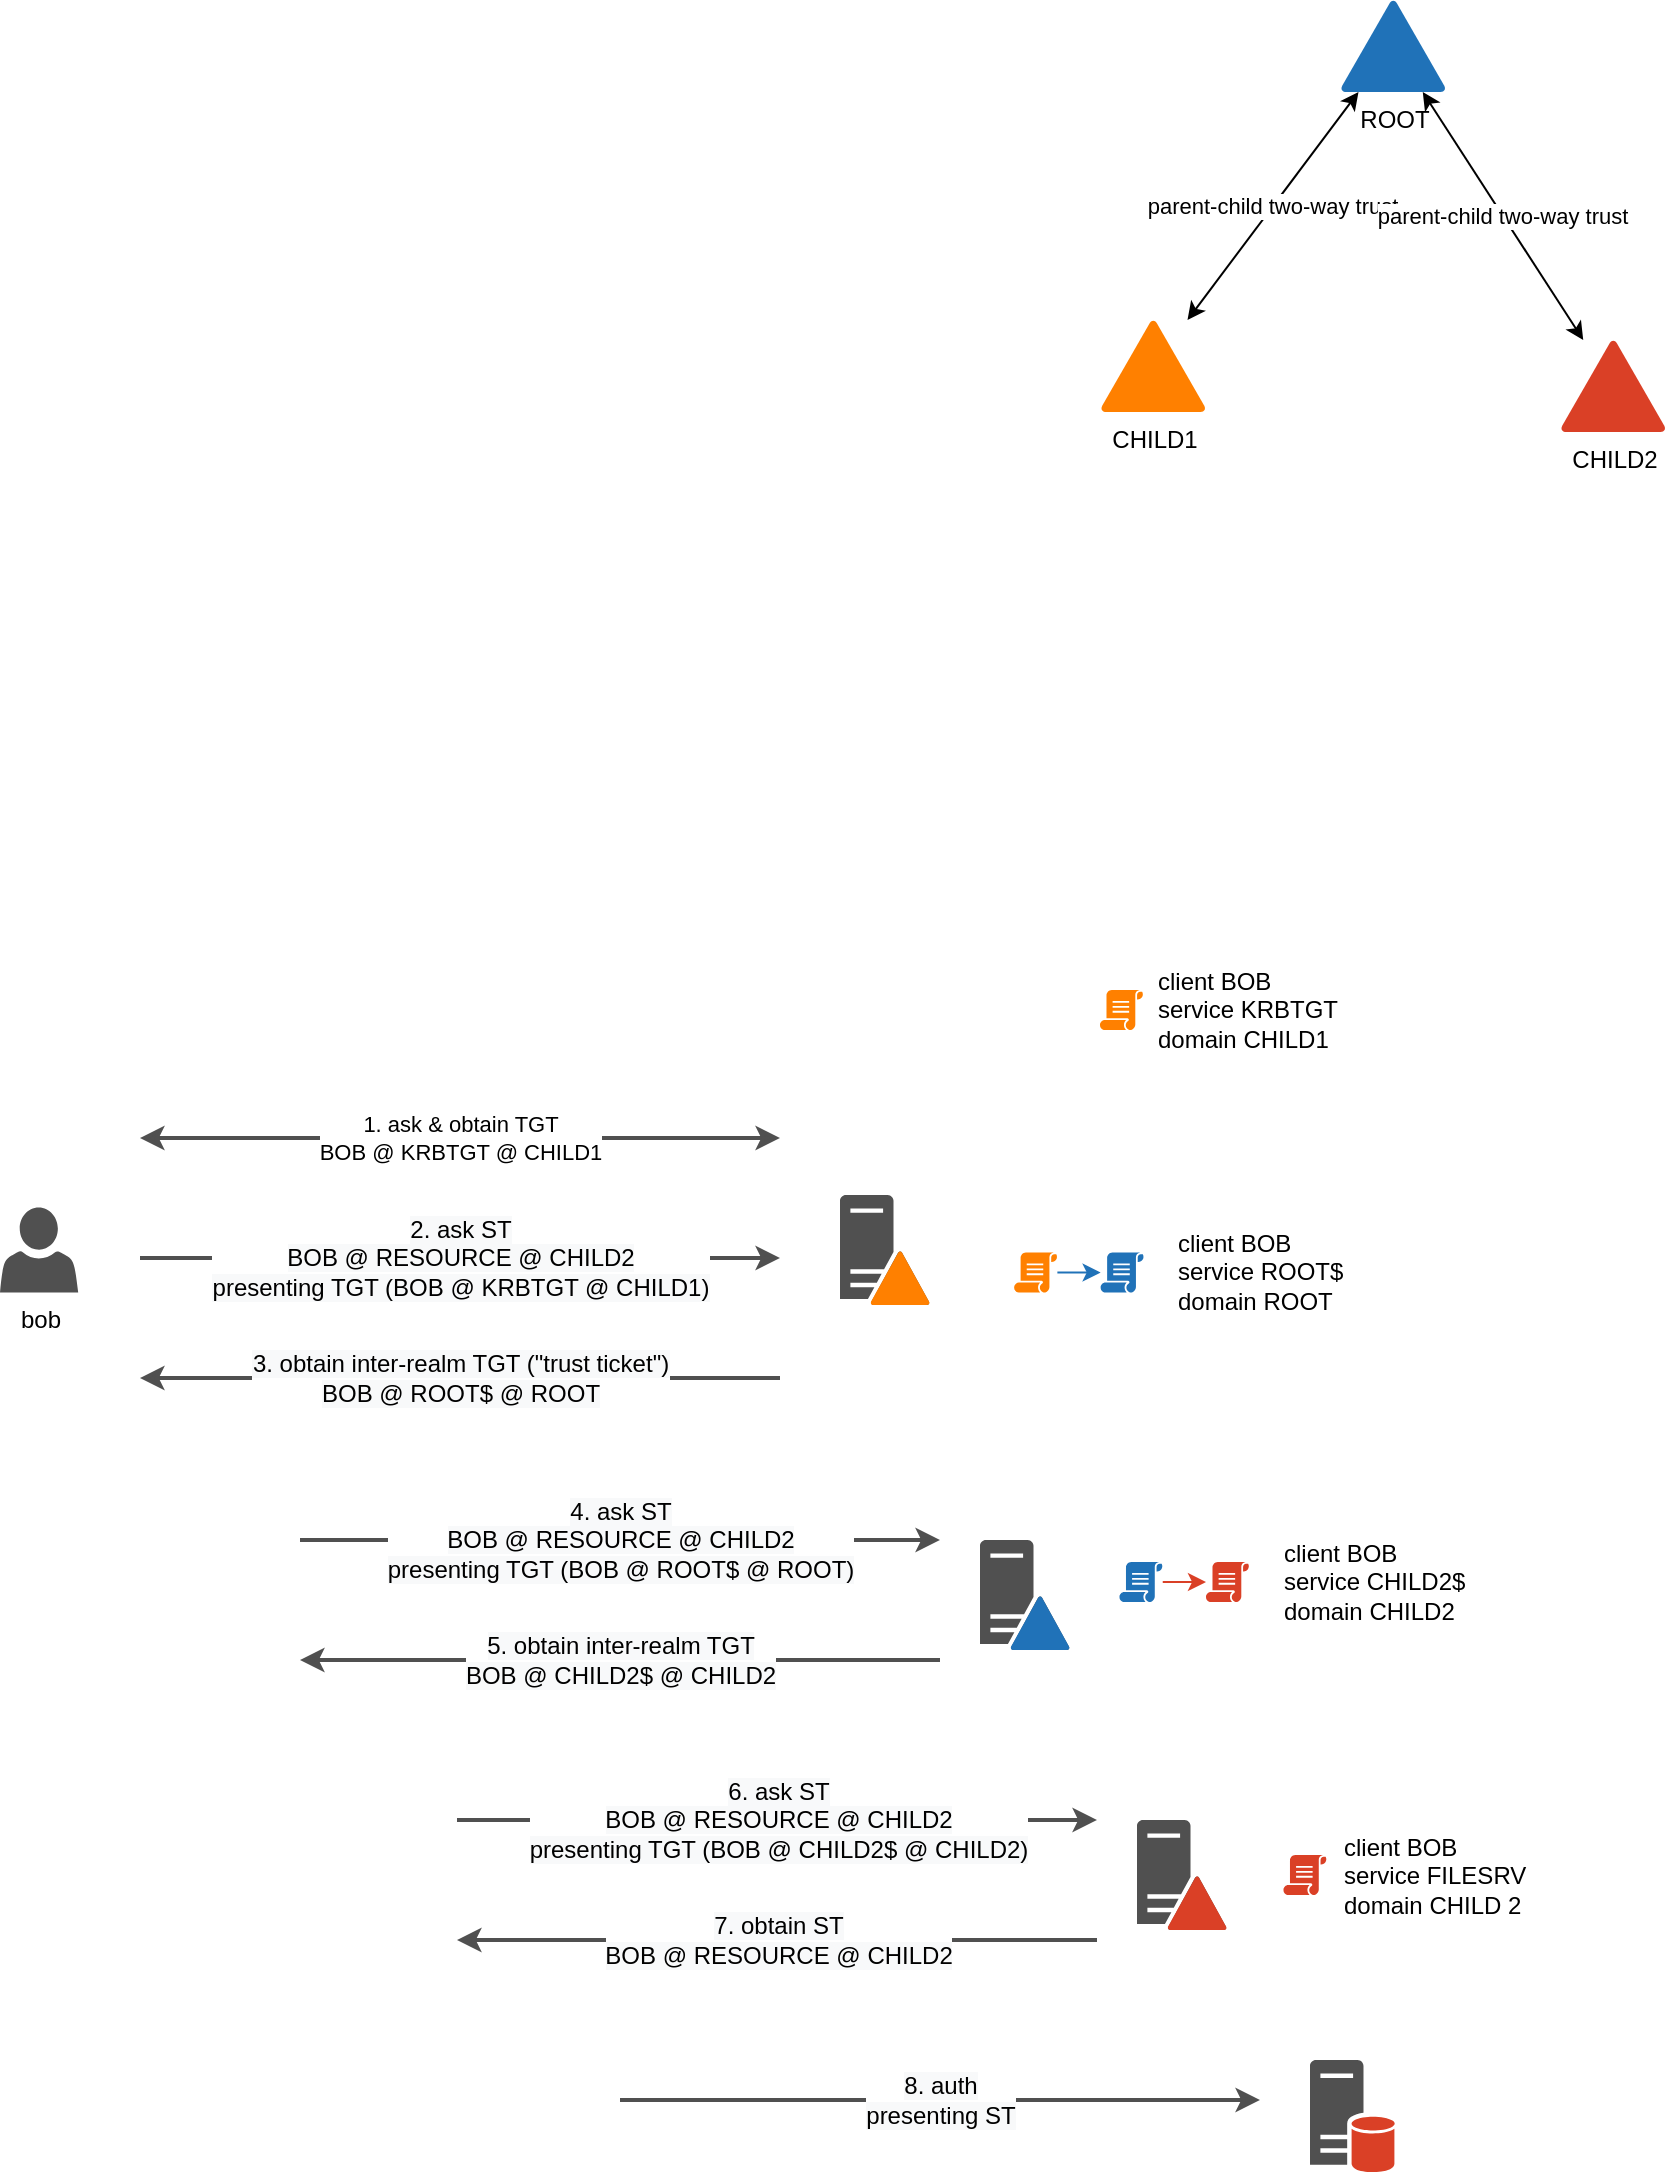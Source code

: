 <mxfile version="19.0.3" type="device"><diagram id="vr2O4zBJwrwc3rBhR7FU" name="Page-1"><mxGraphModel dx="1641" dy="1711" grid="1" gridSize="10" guides="1" tooltips="1" connect="1" arrows="1" fold="1" page="1" pageScale="1" pageWidth="827" pageHeight="1169" math="0" shadow="0"><root><mxCell id="0"/><mxCell id="1" parent="0"/><mxCell id="l0bY1tyA2vEGDnzZiqI8-3" value="bob" style="sketch=0;pointerEvents=1;shadow=0;dashed=0;html=1;strokeColor=none;labelPosition=center;verticalLabelPosition=bottom;verticalAlign=top;outlineConnect=0;align=center;shape=mxgraph.office.users.user;fillColor=#505050;" vertex="1" parent="1"><mxGeometry x="-390" y="513.75" width="39.1" height="42.5" as="geometry"/></mxCell><mxCell id="l0bY1tyA2vEGDnzZiqI8-18" value="&lt;meta charset=&quot;utf-8&quot;&gt;&lt;span style=&quot;color: rgb(0, 0, 0); font-family: Helvetica; font-size: 11px; font-style: normal; font-variant-ligatures: normal; font-variant-caps: normal; font-weight: 400; letter-spacing: normal; orphans: 2; text-align: center; text-indent: 0px; text-transform: none; widows: 2; word-spacing: 0px; -webkit-text-stroke-width: 0px; background-color: rgb(255, 255, 255); text-decoration-thickness: initial; text-decoration-style: initial; text-decoration-color: initial; float: none; display: inline !important;&quot;&gt;parent-child two-way trust&lt;/span&gt;" style="edgeStyle=none;rounded=0;orthogonalLoop=1;jettySize=auto;html=1;startArrow=classic;startFill=1;" edge="1" parent="1" source="l0bY1tyA2vEGDnzZiqI8-14" target="l0bY1tyA2vEGDnzZiqI8-16"><mxGeometry relative="1" as="geometry"/></mxCell><mxCell id="l0bY1tyA2vEGDnzZiqI8-14" value="ROOT" style="sketch=0;pointerEvents=1;shadow=0;dashed=0;html=1;strokeColor=none;fillColor=#2072B8;labelPosition=center;verticalLabelPosition=bottom;verticalAlign=top;outlineConnect=0;align=center;shape=mxgraph.office.security.domain;" vertex="1" parent="1"><mxGeometry x="280" y="-90" width="53" height="46" as="geometry"/></mxCell><mxCell id="l0bY1tyA2vEGDnzZiqI8-17" value="parent-child two-way trust" style="rounded=0;orthogonalLoop=1;jettySize=auto;html=1;startArrow=classic;startFill=1;" edge="1" parent="1" source="l0bY1tyA2vEGDnzZiqI8-15" target="l0bY1tyA2vEGDnzZiqI8-14"><mxGeometry relative="1" as="geometry"/></mxCell><mxCell id="l0bY1tyA2vEGDnzZiqI8-15" value="CHILD2" style="sketch=0;pointerEvents=1;shadow=0;dashed=0;html=1;strokeColor=none;fillColor=#DA4026;labelPosition=center;verticalLabelPosition=bottom;verticalAlign=top;outlineConnect=0;align=center;shape=mxgraph.office.security.domain;" vertex="1" parent="1"><mxGeometry x="390" y="80" width="53" height="46" as="geometry"/></mxCell><mxCell id="l0bY1tyA2vEGDnzZiqI8-16" value="CHILD1" style="sketch=0;pointerEvents=1;shadow=0;dashed=0;html=1;strokeColor=none;fillColor=#FF8000;labelPosition=center;verticalLabelPosition=bottom;verticalAlign=top;outlineConnect=0;align=center;shape=mxgraph.office.security.domain;" vertex="1" parent="1"><mxGeometry x="160" y="70" width="53" height="46" as="geometry"/></mxCell><mxCell id="l0bY1tyA2vEGDnzZiqI8-31" value="" style="group" vertex="1" connectable="0" parent="1"><mxGeometry x="178.5" y="820" width="45" height="55" as="geometry"/></mxCell><mxCell id="l0bY1tyA2vEGDnzZiqI8-25" value="" style="sketch=0;pointerEvents=1;shadow=0;dashed=0;html=1;strokeColor=none;fillColor=#505050;labelPosition=center;verticalLabelPosition=bottom;verticalAlign=top;outlineConnect=0;align=center;shape=mxgraph.office.servers.domain_controller;" vertex="1" parent="l0bY1tyA2vEGDnzZiqI8-31"><mxGeometry width="45" height="55" as="geometry"/></mxCell><mxCell id="l0bY1tyA2vEGDnzZiqI8-26" value="" style="sketch=0;pointerEvents=1;shadow=0;dashed=0;html=1;strokeColor=none;fillColor=#DA4026;labelPosition=center;verticalLabelPosition=bottom;verticalAlign=top;outlineConnect=0;align=center;shape=mxgraph.office.security.domain;" vertex="1" parent="l0bY1tyA2vEGDnzZiqI8-31"><mxGeometry x="15" y="28" width="30" height="27" as="geometry"/></mxCell><mxCell id="l0bY1tyA2vEGDnzZiqI8-32" value="" style="group" vertex="1" connectable="0" parent="1"><mxGeometry x="30" y="507.5" width="45" height="55" as="geometry"/></mxCell><mxCell id="l0bY1tyA2vEGDnzZiqI8-27" value="" style="sketch=0;pointerEvents=1;shadow=0;dashed=0;html=1;strokeColor=none;fillColor=#505050;labelPosition=center;verticalLabelPosition=bottom;verticalAlign=top;outlineConnect=0;align=center;shape=mxgraph.office.servers.domain_controller;" vertex="1" parent="l0bY1tyA2vEGDnzZiqI8-32"><mxGeometry width="45" height="55" as="geometry"/></mxCell><mxCell id="l0bY1tyA2vEGDnzZiqI8-28" value="" style="sketch=0;pointerEvents=1;shadow=0;dashed=0;html=1;strokeColor=none;fillColor=#FF8000;labelPosition=center;verticalLabelPosition=bottom;verticalAlign=top;outlineConnect=0;align=center;shape=mxgraph.office.security.domain;" vertex="1" parent="l0bY1tyA2vEGDnzZiqI8-32"><mxGeometry x="15" y="28" width="30" height="27" as="geometry"/></mxCell><mxCell id="l0bY1tyA2vEGDnzZiqI8-33" value="" style="group" vertex="1" connectable="0" parent="1"><mxGeometry x="100" y="680" width="45" height="55" as="geometry"/></mxCell><mxCell id="l0bY1tyA2vEGDnzZiqI8-29" value="" style="sketch=0;pointerEvents=1;shadow=0;dashed=0;html=1;strokeColor=none;fillColor=#505050;labelPosition=center;verticalLabelPosition=bottom;verticalAlign=top;outlineConnect=0;align=center;shape=mxgraph.office.servers.domain_controller;" vertex="1" parent="l0bY1tyA2vEGDnzZiqI8-33"><mxGeometry width="45" height="55" as="geometry"/></mxCell><mxCell id="l0bY1tyA2vEGDnzZiqI8-30" value="" style="sketch=0;pointerEvents=1;shadow=0;dashed=0;html=1;strokeColor=none;fillColor=#2072B8;labelPosition=center;verticalLabelPosition=bottom;verticalAlign=top;outlineConnect=0;align=center;shape=mxgraph.office.security.domain;" vertex="1" parent="l0bY1tyA2vEGDnzZiqI8-33"><mxGeometry x="15" y="28" width="30" height="27" as="geometry"/></mxCell><mxCell id="l0bY1tyA2vEGDnzZiqI8-37" value="" style="sketch=0;pointerEvents=1;shadow=0;dashed=0;html=1;strokeColor=none;fillColor=#FF8000;labelPosition=center;verticalLabelPosition=bottom;verticalAlign=top;outlineConnect=0;align=center;shape=mxgraph.office.concepts.script;" vertex="1" parent="1"><mxGeometry x="160" y="405" width="21.63" height="20" as="geometry"/></mxCell><mxCell id="l0bY1tyA2vEGDnzZiqI8-40" value="1. ask &amp;amp; obtain TGT&lt;br&gt;BOB @ KRBTGT @ CHILD1" style="edgeStyle=none;rounded=0;orthogonalLoop=1;jettySize=auto;startArrow=classic;startFill=1;html=1;strokeColor=#505050;strokeWidth=2;" edge="1" parent="1"><mxGeometry relative="1" as="geometry"><mxPoint x="-320" y="479" as="sourcePoint"/><mxPoint y="479" as="targetPoint"/></mxGeometry></mxCell><mxCell id="l0bY1tyA2vEGDnzZiqI8-41" value="&lt;span style=&quot;font-size: 12px; background-color: rgb(248, 249, 250);&quot;&gt;2. ask ST&lt;/span&gt;&lt;br style=&quot;font-size: 12px; background-color: rgb(248, 249, 250);&quot;&gt;&lt;span style=&quot;font-size: 12px; background-color: rgb(248, 249, 250);&quot;&gt;BOB @ RESOURCE @ CHILD2&lt;/span&gt;&lt;br style=&quot;font-size: 12px; background-color: rgb(248, 249, 250);&quot;&gt;&lt;span style=&quot;font-size: 12px; background-color: rgb(248, 249, 250);&quot;&gt;presenting TGT (BOB @ KRBTGT @ CHILD1)&lt;/span&gt;" style="edgeStyle=none;rounded=0;orthogonalLoop=1;jettySize=auto;startArrow=none;startFill=0;html=1;strokeColor=#505050;strokeWidth=2;" edge="1" parent="1"><mxGeometry relative="1" as="geometry"><mxPoint x="-320" y="539" as="sourcePoint"/><mxPoint y="539" as="targetPoint"/></mxGeometry></mxCell><mxCell id="l0bY1tyA2vEGDnzZiqI8-42" value="&lt;span style=&quot;font-size: 12px; background-color: rgb(248, 249, 250);&quot;&gt;3. obtain inter-realm TGT (&quot;trust ticket&quot;)&lt;/span&gt;&lt;br style=&quot;font-size: 12px; background-color: rgb(248, 249, 250);&quot;&gt;&lt;span style=&quot;font-size: 12px; background-color: rgb(248, 249, 250);&quot;&gt;BOB @ ROOT$ @ ROOT&lt;/span&gt;" style="edgeStyle=none;rounded=0;orthogonalLoop=1;jettySize=auto;startArrow=classic;startFill=1;html=1;strokeColor=#505050;strokeWidth=2;endArrow=none;endFill=0;" edge="1" parent="1"><mxGeometry relative="1" as="geometry"><mxPoint x="-320" y="599" as="sourcePoint"/><mxPoint y="599" as="targetPoint"/></mxGeometry></mxCell><mxCell id="l0bY1tyA2vEGDnzZiqI8-43" value="&lt;span style=&quot;font-size: 12px; background-color: rgb(248, 249, 250);&quot;&gt;4. ask ST&lt;/span&gt;&lt;br style=&quot;font-size: 12px; background-color: rgb(248, 249, 250);&quot;&gt;&lt;span style=&quot;font-size: 12px; background-color: rgb(248, 249, 250);&quot;&gt;BOB @ RESOURCE @ CHILD2&lt;/span&gt;&lt;br style=&quot;font-size: 12px; background-color: rgb(248, 249, 250);&quot;&gt;&lt;span style=&quot;font-size: 12px; background-color: rgb(248, 249, 250);&quot;&gt;presenting TGT (BOB @ ROOT$ @ ROOT)&lt;/span&gt;" style="edgeStyle=none;rounded=0;orthogonalLoop=1;jettySize=auto;startArrow=none;startFill=0;html=1;strokeColor=#505050;strokeWidth=2;" edge="1" parent="1"><mxGeometry relative="1" as="geometry"><mxPoint x="-240" y="680" as="sourcePoint"/><mxPoint x="80" y="680" as="targetPoint"/></mxGeometry></mxCell><mxCell id="l0bY1tyA2vEGDnzZiqI8-44" value="&lt;span style=&quot;font-size: 12px; background-color: rgb(248, 249, 250);&quot;&gt;5. obtain inter-realm TGT&lt;/span&gt;&lt;br style=&quot;font-size: 12px; background-color: rgb(248, 249, 250);&quot;&gt;&lt;span style=&quot;font-size: 12px; background-color: rgb(248, 249, 250);&quot;&gt;BOB @ CHILD2$ @ CHILD2&lt;/span&gt;" style="edgeStyle=none;rounded=0;orthogonalLoop=1;jettySize=auto;startArrow=classic;startFill=1;html=1;strokeColor=#505050;strokeWidth=2;endArrow=none;endFill=0;" edge="1" parent="1"><mxGeometry relative="1" as="geometry"><mxPoint x="-240" y="740" as="sourcePoint"/><mxPoint x="80" y="740" as="targetPoint"/></mxGeometry></mxCell><mxCell id="l0bY1tyA2vEGDnzZiqI8-46" value="&lt;span style=&quot;font-size: 12px; background-color: rgb(248, 249, 250);&quot;&gt;6. ask ST&lt;/span&gt;&lt;br style=&quot;font-size: 12px; background-color: rgb(248, 249, 250);&quot;&gt;&lt;span style=&quot;font-size: 12px; background-color: rgb(248, 249, 250);&quot;&gt;BOB @ RESOURCE @ CHILD2&lt;/span&gt;&lt;br style=&quot;font-size: 12px; background-color: rgb(248, 249, 250);&quot;&gt;&lt;span style=&quot;font-size: 12px; background-color: rgb(248, 249, 250);&quot;&gt;presenting TGT (BOB @ CHILD2$ @ CHILD2)&lt;/span&gt;" style="edgeStyle=none;rounded=0;orthogonalLoop=1;jettySize=auto;startArrow=none;startFill=0;html=1;strokeColor=#505050;strokeWidth=2;" edge="1" parent="1"><mxGeometry relative="1" as="geometry"><mxPoint x="-161.5" y="820" as="sourcePoint"/><mxPoint x="158.5" y="820" as="targetPoint"/></mxGeometry></mxCell><mxCell id="l0bY1tyA2vEGDnzZiqI8-47" value="&lt;span style=&quot;font-size: 12px; background-color: rgb(248, 249, 250);&quot;&gt;7. obtain ST&lt;/span&gt;&lt;br style=&quot;font-size: 12px; background-color: rgb(248, 249, 250);&quot;&gt;&lt;span style=&quot;font-size: 12px; background-color: rgb(248, 249, 250);&quot;&gt;BOB @ RESOURCE @ CHILD2&lt;/span&gt;" style="edgeStyle=none;rounded=0;orthogonalLoop=1;jettySize=auto;startArrow=classic;startFill=1;html=1;strokeColor=#505050;strokeWidth=2;endArrow=none;endFill=0;" edge="1" parent="1"><mxGeometry relative="1" as="geometry"><mxPoint x="-161.5" y="880" as="sourcePoint"/><mxPoint x="158.5" y="880" as="targetPoint"/></mxGeometry></mxCell><mxCell id="l0bY1tyA2vEGDnzZiqI8-48" value="&lt;span style=&quot;font-size: 12px; background-color: rgb(248, 249, 250);&quot;&gt;8. auth&lt;br&gt;presenting ST&lt;br&gt;&lt;/span&gt;" style="edgeStyle=none;rounded=0;orthogonalLoop=1;jettySize=auto;startArrow=none;startFill=0;html=1;strokeColor=#505050;strokeWidth=2;" edge="1" parent="1"><mxGeometry relative="1" as="geometry"><mxPoint x="-80" y="960" as="sourcePoint"/><mxPoint x="240" y="960" as="targetPoint"/></mxGeometry></mxCell><mxCell id="l0bY1tyA2vEGDnzZiqI8-49" value="" style="sketch=0;pointerEvents=1;shadow=0;dashed=0;html=1;strokeColor=none;fillColor=#505050;labelPosition=center;verticalLabelPosition=bottom;verticalAlign=top;outlineConnect=0;align=center;shape=mxgraph.office.servers.database_server_orange;" vertex="1" parent="1"><mxGeometry x="265" y="940" width="43" height="56" as="geometry"/></mxCell><mxCell id="l0bY1tyA2vEGDnzZiqI8-55" style="edgeStyle=none;rounded=0;orthogonalLoop=1;jettySize=auto;html=1;startArrow=none;startFill=0;endArrow=classic;endFill=1;strokeColor=#2072B8;strokeWidth=1;" edge="1" parent="1" source="l0bY1tyA2vEGDnzZiqI8-53" target="l0bY1tyA2vEGDnzZiqI8-54"><mxGeometry relative="1" as="geometry"/></mxCell><mxCell id="l0bY1tyA2vEGDnzZiqI8-53" value="" style="sketch=0;pointerEvents=1;shadow=0;dashed=0;html=1;strokeColor=none;fillColor=#FF8000;labelPosition=center;verticalLabelPosition=bottom;verticalAlign=top;outlineConnect=0;align=center;shape=mxgraph.office.concepts.script;" vertex="1" parent="1"><mxGeometry x="117.06" y="536.25" width="21.63" height="20" as="geometry"/></mxCell><mxCell id="l0bY1tyA2vEGDnzZiqI8-54" value="" style="sketch=0;pointerEvents=1;shadow=0;dashed=0;html=1;strokeColor=none;fillColor=#2072B8;labelPosition=center;verticalLabelPosition=bottom;verticalAlign=top;outlineConnect=0;align=center;shape=mxgraph.office.concepts.script;" vertex="1" parent="1"><mxGeometry x="160.32" y="536.25" width="21.63" height="20" as="geometry"/></mxCell><mxCell id="l0bY1tyA2vEGDnzZiqI8-57" style="edgeStyle=none;rounded=0;orthogonalLoop=1;jettySize=auto;html=1;startArrow=none;startFill=0;endArrow=classic;endFill=1;strokeColor=#DA4026;strokeWidth=1;" edge="1" parent="1" source="l0bY1tyA2vEGDnzZiqI8-58" target="l0bY1tyA2vEGDnzZiqI8-59"><mxGeometry relative="1" as="geometry"/></mxCell><mxCell id="l0bY1tyA2vEGDnzZiqI8-58" value="" style="sketch=0;pointerEvents=1;shadow=0;dashed=0;html=1;strokeColor=none;fillColor=#2072B8;labelPosition=center;verticalLabelPosition=bottom;verticalAlign=top;outlineConnect=0;align=center;shape=mxgraph.office.concepts.script;" vertex="1" parent="1"><mxGeometry x="169.74" y="691" width="21.63" height="20" as="geometry"/></mxCell><mxCell id="l0bY1tyA2vEGDnzZiqI8-59" value="" style="sketch=0;pointerEvents=1;shadow=0;dashed=0;html=1;strokeColor=none;fillColor=#DA4026;labelPosition=center;verticalLabelPosition=bottom;verticalAlign=top;outlineConnect=0;align=center;shape=mxgraph.office.concepts.script;" vertex="1" parent="1"><mxGeometry x="213" y="691" width="21.63" height="20" as="geometry"/></mxCell><mxCell id="l0bY1tyA2vEGDnzZiqI8-61" value="" style="sketch=0;pointerEvents=1;shadow=0;dashed=0;html=1;strokeColor=none;fillColor=#DA4026;labelPosition=center;verticalLabelPosition=bottom;verticalAlign=top;outlineConnect=0;align=center;shape=mxgraph.office.concepts.script;" vertex="1" parent="1"><mxGeometry x="251.74" y="837.5" width="21.63" height="20" as="geometry"/></mxCell><mxCell id="l0bY1tyA2vEGDnzZiqI8-62" value="client BOB&lt;br&gt;service FILESRV&lt;br&gt;domain CHILD 2" style="text;html=1;align=left;verticalAlign=middle;resizable=0;points=[];autosize=1;strokeColor=none;fillColor=none;" vertex="1" parent="1"><mxGeometry x="280" y="822.5" width="110" height="50" as="geometry"/></mxCell><mxCell id="l0bY1tyA2vEGDnzZiqI8-63" value="client BOB&lt;br&gt;service KRBTGT&lt;br&gt;domain CHILD1" style="text;html=1;align=left;verticalAlign=middle;resizable=0;points=[];autosize=1;strokeColor=none;fillColor=none;" vertex="1" parent="1"><mxGeometry x="187.32" y="390" width="110" height="50" as="geometry"/></mxCell><mxCell id="l0bY1tyA2vEGDnzZiqI8-64" value="client BOB&lt;br&gt;service ROOT$&lt;br&gt;domain ROOT" style="text;html=1;align=left;verticalAlign=middle;resizable=0;points=[];autosize=1;strokeColor=none;fillColor=none;" vertex="1" parent="1"><mxGeometry x="197.32" y="521.25" width="100" height="50" as="geometry"/></mxCell><mxCell id="l0bY1tyA2vEGDnzZiqI8-65" value="client BOB&lt;br&gt;service CHILD2$&lt;br&gt;domain CHILD2" style="text;html=1;align=left;verticalAlign=middle;resizable=0;points=[];autosize=1;strokeColor=none;fillColor=none;" vertex="1" parent="1"><mxGeometry x="250" y="676" width="110" height="50" as="geometry"/></mxCell></root></mxGraphModel></diagram></mxfile>